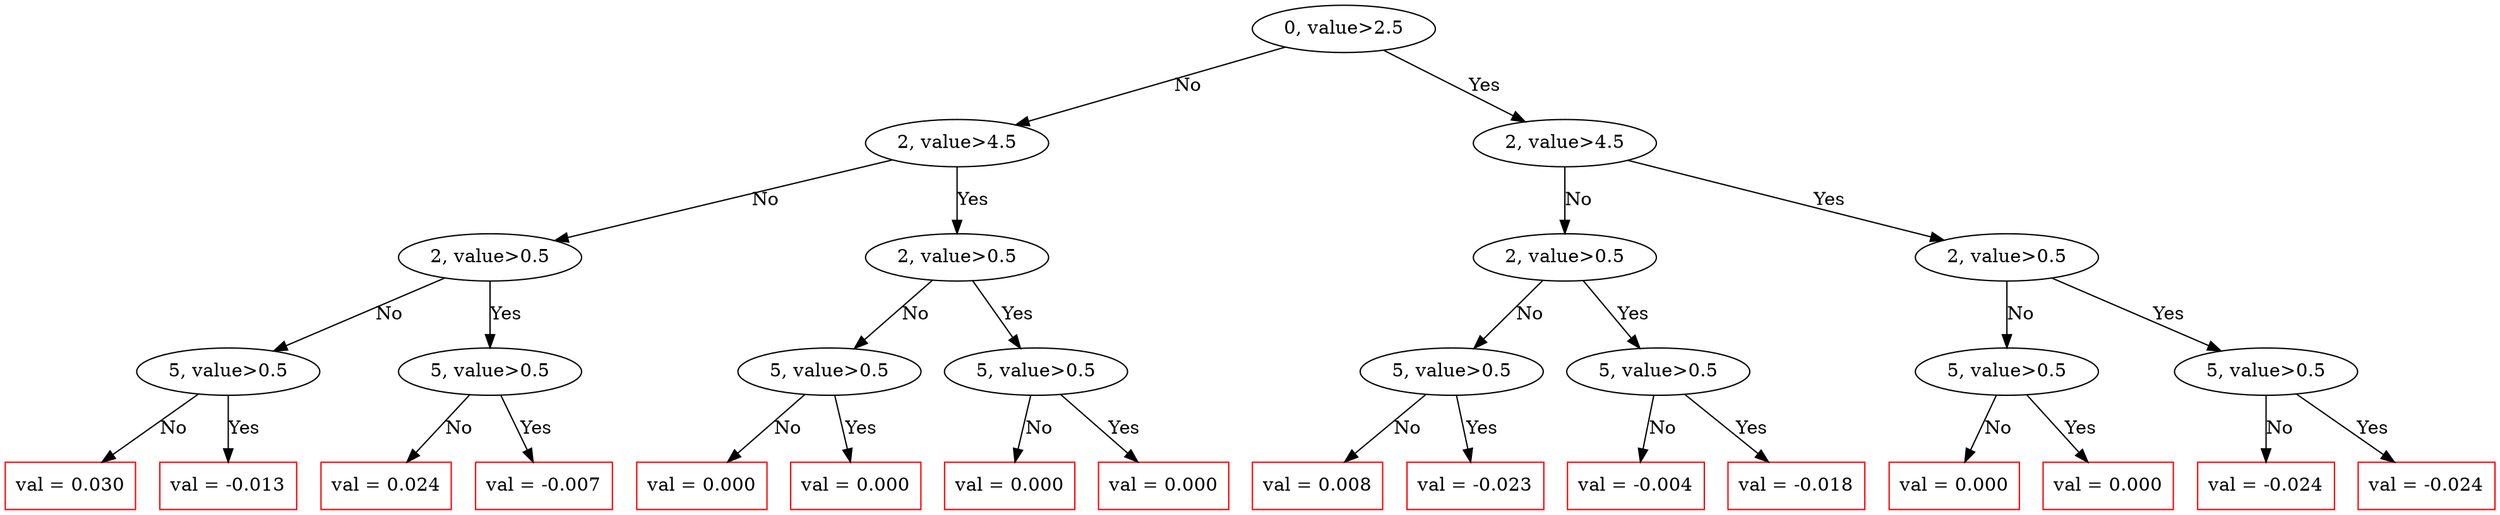 digraph {
	0 [label="0, value>2.5" color=black shape=ellipse]
	1 [label="2, value>4.5" color=black shape=ellipse]
	0 -> 1 [label=No]
	2 [label="2, value>4.5" color=black shape=ellipse]
	0 -> 2 [label=Yes]
	3 [label="2, value>0.5" color=black shape=ellipse]
	1 -> 3 [label=No]
	4 [label="2, value>0.5" color=black shape=ellipse]
	1 -> 4 [label=Yes]
	5 [label="2, value>0.5" color=black shape=ellipse]
	2 -> 5 [label=No]
	6 [label="2, value>0.5" color=black shape=ellipse]
	2 -> 6 [label=Yes]
	7 [label="5, value>0.5" color=black shape=ellipse]
	3 -> 7 [label=No]
	8 [label="5, value>0.5" color=black shape=ellipse]
	3 -> 8 [label=Yes]
	9 [label="5, value>0.5" color=black shape=ellipse]
	4 -> 9 [label=No]
	10 [label="5, value>0.5" color=black shape=ellipse]
	4 -> 10 [label=Yes]
	11 [label="5, value>0.5" color=black shape=ellipse]
	5 -> 11 [label=No]
	12 [label="5, value>0.5" color=black shape=ellipse]
	5 -> 12 [label=Yes]
	13 [label="5, value>0.5" color=black shape=ellipse]
	6 -> 13 [label=No]
	14 [label="5, value>0.5" color=black shape=ellipse]
	6 -> 14 [label=Yes]
	15 [label="val = 0.030
" color=red shape=rect]
	7 -> 15 [label=No]
	16 [label="val = -0.013
" color=red shape=rect]
	7 -> 16 [label=Yes]
	17 [label="val = 0.024
" color=red shape=rect]
	8 -> 17 [label=No]
	18 [label="val = -0.007
" color=red shape=rect]
	8 -> 18 [label=Yes]
	19 [label="val = 0.000
" color=red shape=rect]
	9 -> 19 [label=No]
	20 [label="val = 0.000
" color=red shape=rect]
	9 -> 20 [label=Yes]
	21 [label="val = 0.000
" color=red shape=rect]
	10 -> 21 [label=No]
	22 [label="val = 0.000
" color=red shape=rect]
	10 -> 22 [label=Yes]
	23 [label="val = 0.008
" color=red shape=rect]
	11 -> 23 [label=No]
	24 [label="val = -0.023
" color=red shape=rect]
	11 -> 24 [label=Yes]
	25 [label="val = -0.004
" color=red shape=rect]
	12 -> 25 [label=No]
	26 [label="val = -0.018
" color=red shape=rect]
	12 -> 26 [label=Yes]
	27 [label="val = 0.000
" color=red shape=rect]
	13 -> 27 [label=No]
	28 [label="val = 0.000
" color=red shape=rect]
	13 -> 28 [label=Yes]
	29 [label="val = -0.024
" color=red shape=rect]
	14 -> 29 [label=No]
	30 [label="val = -0.024
" color=red shape=rect]
	14 -> 30 [label=Yes]
}
